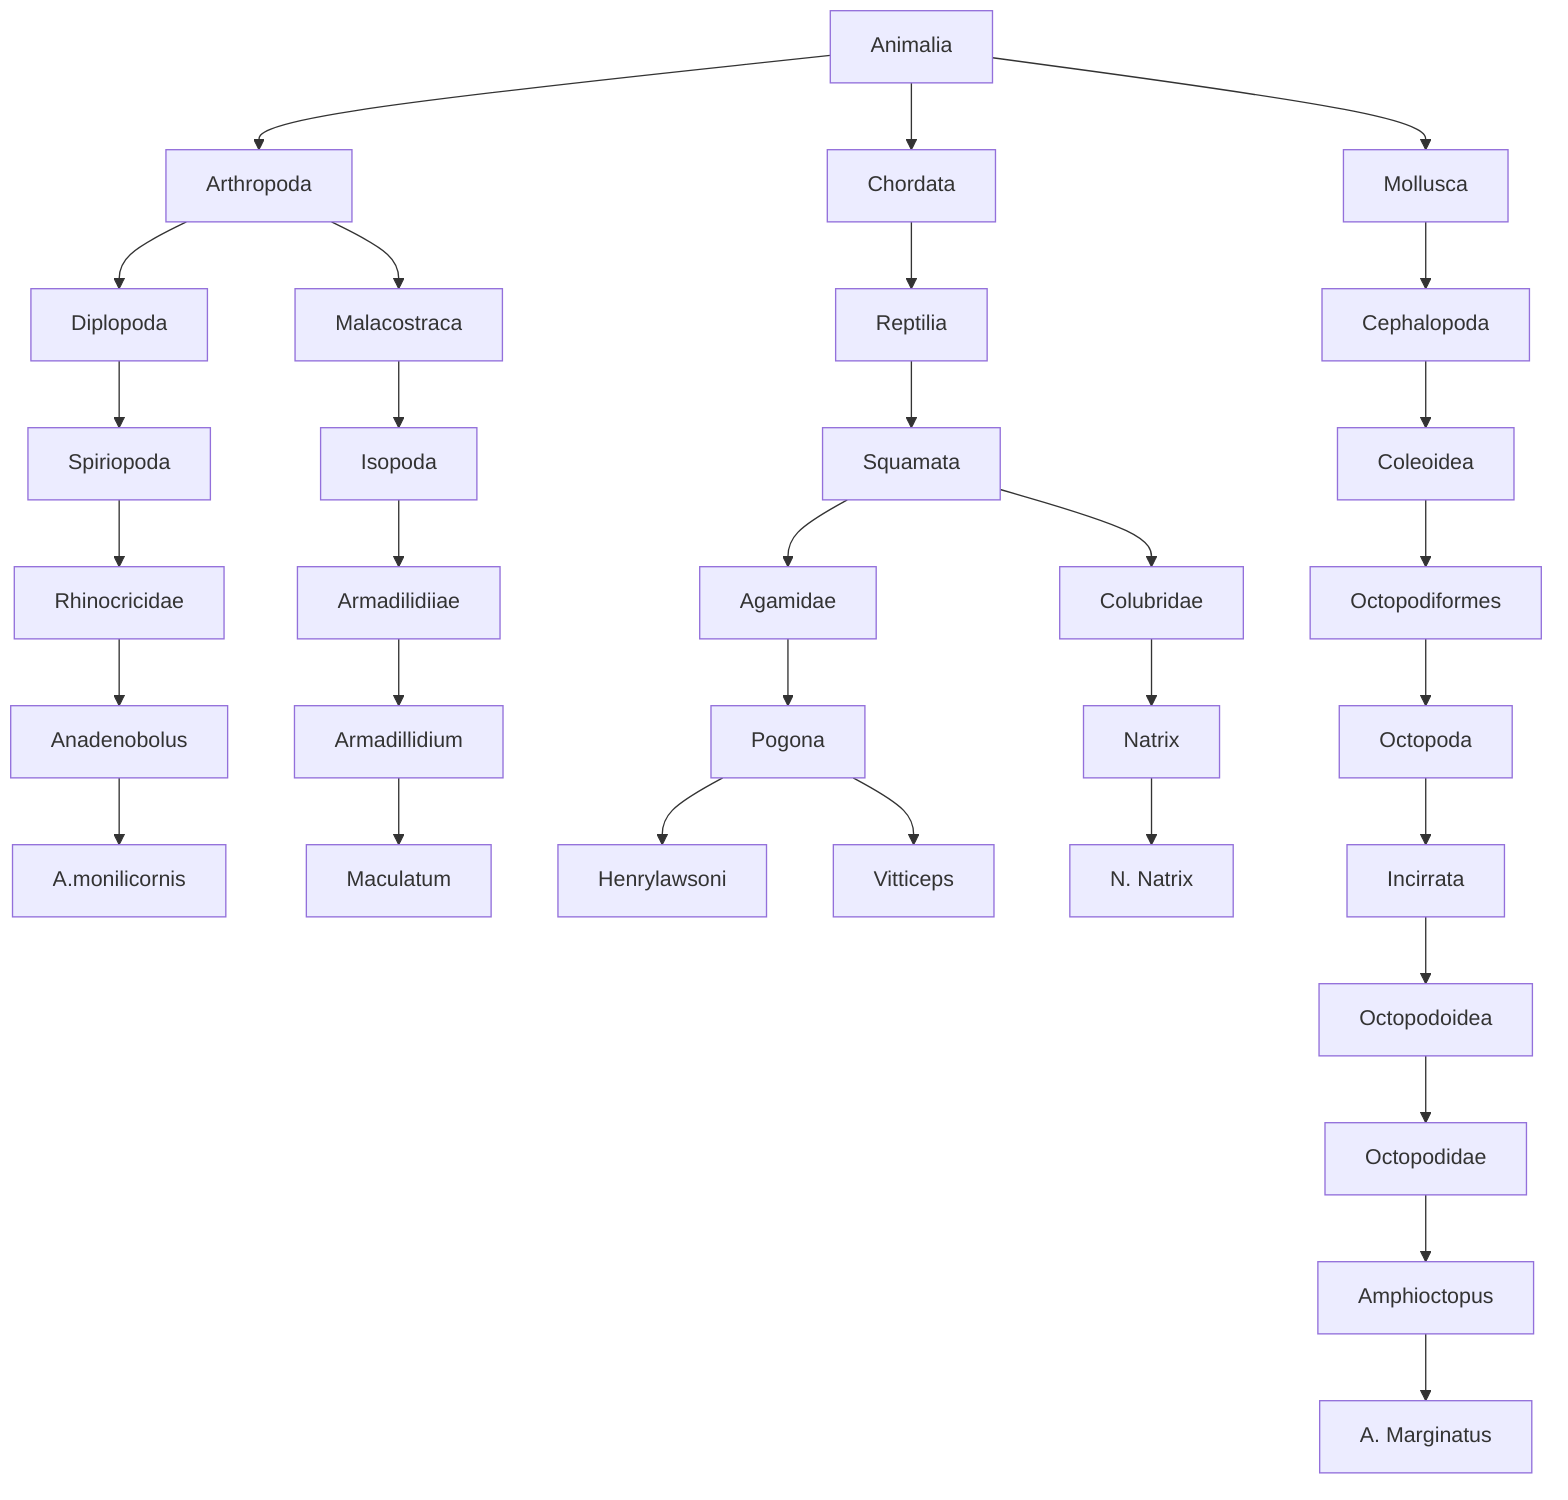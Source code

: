 %% Generated 2025-10-20T06:19:29.951502Z
graph TD
n_Kingdom_Animalia_641c4c1b528f["Animalia"]
n_Phylum_Arthropoda_ffd878b40bde["Arthropoda"]
n_Kingdom_Animalia_641c4c1b528f --> n_Phylum_Arthropoda_ffd878b40bde
n_Class_Diplopoda_2a6a4bf4950a["Diplopoda"]
n_Phylum_Arthropoda_ffd878b40bde --> n_Class_Diplopoda_2a6a4bf4950a
n_Order_Spiriopoda_0a4aaac0721a["Spiriopoda"]
n_Class_Diplopoda_2a6a4bf4950a --> n_Order_Spiriopoda_0a4aaac0721a
n_Family_Rhinocricidae_e19e7510d043["Rhinocricidae"]
n_Order_Spiriopoda_0a4aaac0721a --> n_Family_Rhinocricidae_e19e7510d043
n_Genus_Anadenobolus_6507f09f8653["Anadenobolus"]
n_Family_Rhinocricidae_e19e7510d043 --> n_Genus_Anadenobolus_6507f09f8653
n_Species_A_monilicornis_fefc348bb583["A.monilicornis"]
n_Genus_Anadenobolus_6507f09f8653 --> n_Species_A_monilicornis_fefc348bb583
n_Class_Malacostraca_af844678f624["Malacostraca"]
n_Phylum_Arthropoda_ffd878b40bde --> n_Class_Malacostraca_af844678f624
n_Order_Isopoda_2537eb07e7e1["Isopoda"]
n_Class_Malacostraca_af844678f624 --> n_Order_Isopoda_2537eb07e7e1
n_Family_Armadilidiiae_bb173cdd8c2d["Armadilidiiae"]
n_Order_Isopoda_2537eb07e7e1 --> n_Family_Armadilidiiae_bb173cdd8c2d
n_Genus_Armadillidium_52044c86d864["Armadillidium"]
n_Family_Armadilidiiae_bb173cdd8c2d --> n_Genus_Armadillidium_52044c86d864
n_Species_Maculatum_a9523806cc88["Maculatum"]
n_Genus_Armadillidium_52044c86d864 --> n_Species_Maculatum_a9523806cc88
n_Phylum_Chordata_817edbd6d82e["Chordata"]
n_Kingdom_Animalia_641c4c1b528f --> n_Phylum_Chordata_817edbd6d82e
n_Class_Reptilia_4fff3341ca0f["Reptilia"]
n_Phylum_Chordata_817edbd6d82e --> n_Class_Reptilia_4fff3341ca0f
n_Order_Squamata_ace1bc633b76["Squamata"]
n_Class_Reptilia_4fff3341ca0f --> n_Order_Squamata_ace1bc633b76
n_Family_Agamidae_8882db351e80["Agamidae"]
n_Order_Squamata_ace1bc633b76 --> n_Family_Agamidae_8882db351e80
n_Genus_Pogona_22d0bfa1d05d["Pogona"]
n_Family_Agamidae_8882db351e80 --> n_Genus_Pogona_22d0bfa1d05d
n_Species_Henrylawsoni_4bd9c7e95069["Henrylawsoni"]
n_Genus_Pogona_22d0bfa1d05d --> n_Species_Henrylawsoni_4bd9c7e95069
n_Species_Vitticeps_7981b5ff8fe3["Vitticeps"]
n_Genus_Pogona_22d0bfa1d05d --> n_Species_Vitticeps_7981b5ff8fe3
n_Family_Colubridae_c0da97569bab["Colubridae"]
n_Order_Squamata_ace1bc633b76 --> n_Family_Colubridae_c0da97569bab
n_Genus_Natrix_ced5db553595["Natrix"]
n_Family_Colubridae_c0da97569bab --> n_Genus_Natrix_ced5db553595
n_Species_N__Natrix_4a98719df347["N. Natrix"]
n_Genus_Natrix_ced5db553595 --> n_Species_N__Natrix_4a98719df347
n_Phylum_Mollusca_be90d472bf5d["Mollusca"]
n_Kingdom_Animalia_641c4c1b528f --> n_Phylum_Mollusca_be90d472bf5d
n_Class_Cephalopoda_404b625b827e["Cephalopoda"]
n_Phylum_Mollusca_be90d472bf5d --> n_Class_Cephalopoda_404b625b827e
n_Subclass_Coleoidea_664b9dd46d0c["Coleoidea"]
n_Class_Cephalopoda_404b625b827e --> n_Subclass_Coleoidea_664b9dd46d0c
n_Superorder_Octopodiformes_4842a5a45d79["Octopodiformes"]
n_Subclass_Coleoidea_664b9dd46d0c --> n_Superorder_Octopodiformes_4842a5a45d79
n_Order_Octopoda_644fa4395b9e["Octopoda"]
n_Superorder_Octopodiformes_4842a5a45d79 --> n_Order_Octopoda_644fa4395b9e
n_Suborder_Incirrata_28d3a30fe507["Incirrata"]
n_Order_Octopoda_644fa4395b9e --> n_Suborder_Incirrata_28d3a30fe507
n_Superfamil_Octopodoidea_3171e9b5dfac["Octopodoidea"]
n_Suborder_Incirrata_28d3a30fe507 --> n_Superfamil_Octopodoidea_3171e9b5dfac
n_Family_Octopodidae_70a1d9eeacb7["Octopodidae"]
n_Superfamil_Octopodoidea_3171e9b5dfac --> n_Family_Octopodidae_70a1d9eeacb7
n_Genus_Amphioctopus_5cbe72ea0c21["Amphioctopus"]
n_Family_Octopodidae_70a1d9eeacb7 --> n_Genus_Amphioctopus_5cbe72ea0c21
n_Subgenus_A__Marginatus_31b9b3d85324["A. Marginatus"]
n_Genus_Amphioctopus_5cbe72ea0c21 --> n_Subgenus_A__Marginatus_31b9b3d85324